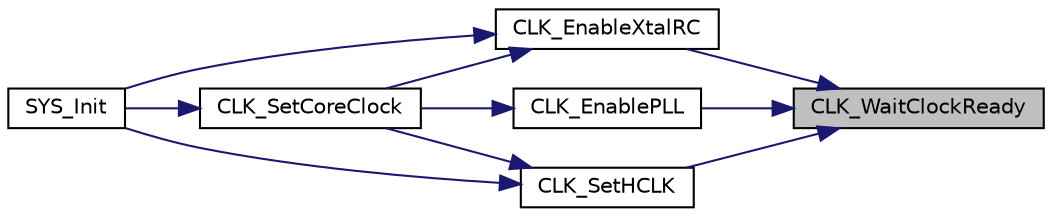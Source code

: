 digraph "CLK_WaitClockReady"
{
 // LATEX_PDF_SIZE
  edge [fontname="Helvetica",fontsize="10",labelfontname="Helvetica",labelfontsize="10"];
  node [fontname="Helvetica",fontsize="10",shape=record];
  rankdir="RL";
  Node1 [label="CLK_WaitClockReady",height=0.2,width=0.4,color="black", fillcolor="grey75", style="filled", fontcolor="black",tooltip="This function check selected clock source status."];
  Node1 -> Node2 [dir="back",color="midnightblue",fontsize="10",style="solid",fontname="Helvetica"];
  Node2 [label="CLK_EnablePLL",height=0.2,width=0.4,color="black", fillcolor="white", style="filled",URL="$d7/d42/group___n_a_n_o100___c_l_k___e_x_p_o_r_t_e_d___f_u_n_c_t_i_o_n_s.html#ga2c1d77ec5103fe51b332f3398d434d7f",tooltip="This function set PLL frequency."];
  Node2 -> Node3 [dir="back",color="midnightblue",fontsize="10",style="solid",fontname="Helvetica"];
  Node3 [label="CLK_SetCoreClock",height=0.2,width=0.4,color="black", fillcolor="white", style="filled",URL="$d7/d42/group___n_a_n_o100___c_l_k___e_x_p_o_r_t_e_d___f_u_n_c_t_i_o_n_s.html#gaeb2dbdffa8c62523cffa7116afbc3297",tooltip="This function set HCLK frequency. The frequency unit is Hz. The range of u32Hclk is 24 ~ 42 MHz."];
  Node3 -> Node4 [dir="back",color="midnightblue",fontsize="10",style="solid",fontname="Helvetica"];
  Node4 [label="SYS_Init",height=0.2,width=0.4,color="black", fillcolor="white", style="filled",URL="$da/d69/group___nano130___basic01___f_u_n_c_t_i_o_n_s.html#gae7266b09907efcfb4bc5df00c544715c",tooltip="This function enables HXT, LXT and LIRC clock and sets HCLK source from HXT to 42MHz."];
  Node1 -> Node5 [dir="back",color="midnightblue",fontsize="10",style="solid",fontname="Helvetica"];
  Node5 [label="CLK_EnableXtalRC",height=0.2,width=0.4,color="black", fillcolor="white", style="filled",URL="$d7/d42/group___n_a_n_o100___c_l_k___e_x_p_o_r_t_e_d___f_u_n_c_t_i_o_n_s.html#gadfcb464858fe9270881d9edf102b9ed1",tooltip="This function enable clock source."];
  Node5 -> Node3 [dir="back",color="midnightblue",fontsize="10",style="solid",fontname="Helvetica"];
  Node5 -> Node4 [dir="back",color="midnightblue",fontsize="10",style="solid",fontname="Helvetica"];
  Node1 -> Node6 [dir="back",color="midnightblue",fontsize="10",style="solid",fontname="Helvetica"];
  Node6 [label="CLK_SetHCLK",height=0.2,width=0.4,color="black", fillcolor="white", style="filled",URL="$d7/d42/group___n_a_n_o100___c_l_k___e_x_p_o_r_t_e_d___f_u_n_c_t_i_o_n_s.html#gab1a48f2301aa652d88d9235674183a24",tooltip="This function set HCLK clock source and HCLK clock divider."];
  Node6 -> Node3 [dir="back",color="midnightblue",fontsize="10",style="solid",fontname="Helvetica"];
  Node6 -> Node4 [dir="back",color="midnightblue",fontsize="10",style="solid",fontname="Helvetica"];
}
